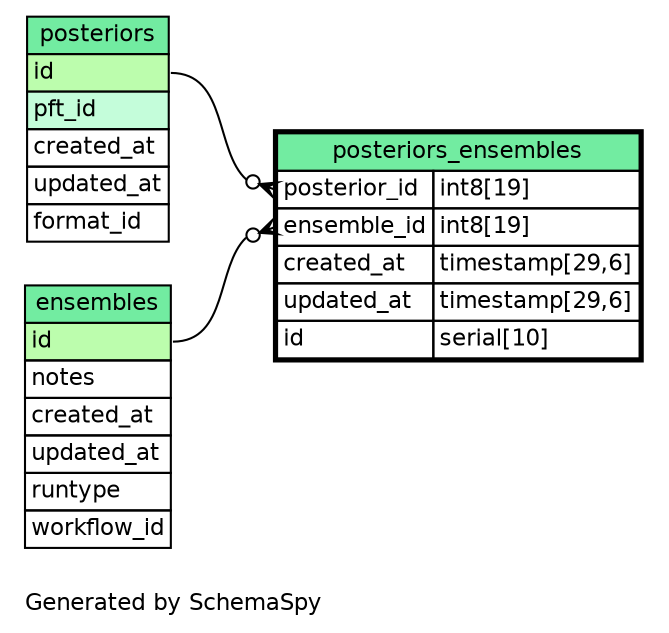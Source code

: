// dot 2.36.0 on Mac OS X 10.10.1
// SchemaSpy rev Unknown
digraph "oneDegreeRelationshipsDiagram" {
  graph [
    rankdir="RL"
    bgcolor="#ffffff"
    label="\nGenerated by SchemaSpy"
    labeljust="l"
    nodesep="0.18"
    ranksep="0.46"
    fontname="Helvetica"
    fontsize="11"
  ];
  node [
    fontname="Helvetica"
    fontsize="11"
    shape="plaintext"
  ];
  edge [
    arrowsize="0.8"
  ];
  "posteriors_ensembles":"ensemble_id":w -> "ensembles":"id":e [arrowhead=none dir=back arrowtail=crowodot];
  "posteriors_ensembles":"posterior_id":w -> "posteriors":"id":e [arrowhead=none dir=back arrowtail=crowodot];
  "ensembles" [
    label=<
    <TABLE BORDER="0" CELLBORDER="1" CELLSPACING="0" BGCOLOR="#FFFFFF">
      <TR><TD COLSPAN="4" BGCOLOR="#72ECA1" ALIGN="CENTER">ensembles</TD></TR>
      <TR><TD PORT="id" COLSPAN="4" BGCOLOR="#bcfdad !important" ALIGN="LEFT">id</TD></TR>
      <TR><TD PORT="notes" COLSPAN="4" ALIGN="LEFT">notes</TD></TR>
      <TR><TD PORT="created_at" COLSPAN="4" ALIGN="LEFT">created_at</TD></TR>
      <TR><TD PORT="updated_at" COLSPAN="4" ALIGN="LEFT">updated_at</TD></TR>
      <TR><TD PORT="runtype" COLSPAN="4" ALIGN="LEFT">runtype</TD></TR>
      <TR><TD PORT="workflow_id" COLSPAN="4" ALIGN="LEFT">workflow_id</TD></TR>
    </TABLE>>
    URL="ensembles.html"
    tooltip="ensembles"
  ];
  "posteriors" [
    label=<
    <TABLE BORDER="0" CELLBORDER="1" CELLSPACING="0" BGCOLOR="#FFFFFF">
      <TR><TD COLSPAN="4" BGCOLOR="#72ECA1" ALIGN="CENTER">posteriors</TD></TR>
      <TR><TD PORT="id" COLSPAN="4" BGCOLOR="#bcfdad !important" ALIGN="LEFT">id</TD></TR>
      <TR><TD PORT="pft_id" COLSPAN="4" BGCOLOR="#c4fdda !important" ALIGN="LEFT">pft_id</TD></TR>
      <TR><TD PORT="created_at" COLSPAN="4" ALIGN="LEFT">created_at</TD></TR>
      <TR><TD PORT="updated_at" COLSPAN="4" ALIGN="LEFT">updated_at</TD></TR>
      <TR><TD PORT="format_id" COLSPAN="4" ALIGN="LEFT">format_id</TD></TR>
    </TABLE>>
    URL="posteriors.html"
    tooltip="posteriors"
  ];
  "posteriors_ensembles" [
    label=<
    <TABLE BORDER="2" CELLBORDER="1" CELLSPACING="0" BGCOLOR="#FFFFFF">
      <TR><TD COLSPAN="4" BGCOLOR="#72ECA1" ALIGN="CENTER">posteriors_ensembles</TD></TR>
      <TR><TD PORT="posterior_id" COLSPAN="3" ALIGN="LEFT">posterior_id</TD><TD PORT="posterior_id.type" ALIGN="LEFT">int8[19]</TD></TR>
      <TR><TD PORT="ensemble_id" COLSPAN="3" ALIGN="LEFT">ensemble_id</TD><TD PORT="ensemble_id.type" ALIGN="LEFT">int8[19]</TD></TR>
      <TR><TD PORT="created_at" COLSPAN="3" ALIGN="LEFT">created_at</TD><TD PORT="created_at.type" ALIGN="LEFT">timestamp[29,6]</TD></TR>
      <TR><TD PORT="updated_at" COLSPAN="3" ALIGN="LEFT">updated_at</TD><TD PORT="updated_at.type" ALIGN="LEFT">timestamp[29,6]</TD></TR>
      <TR><TD PORT="id" COLSPAN="3" ALIGN="LEFT">id</TD><TD PORT="id.type" ALIGN="LEFT">serial[10]</TD></TR>
    </TABLE>>
    URL="posteriors_ensembles.html"
    tooltip="posteriors_ensembles"
  ];
}
